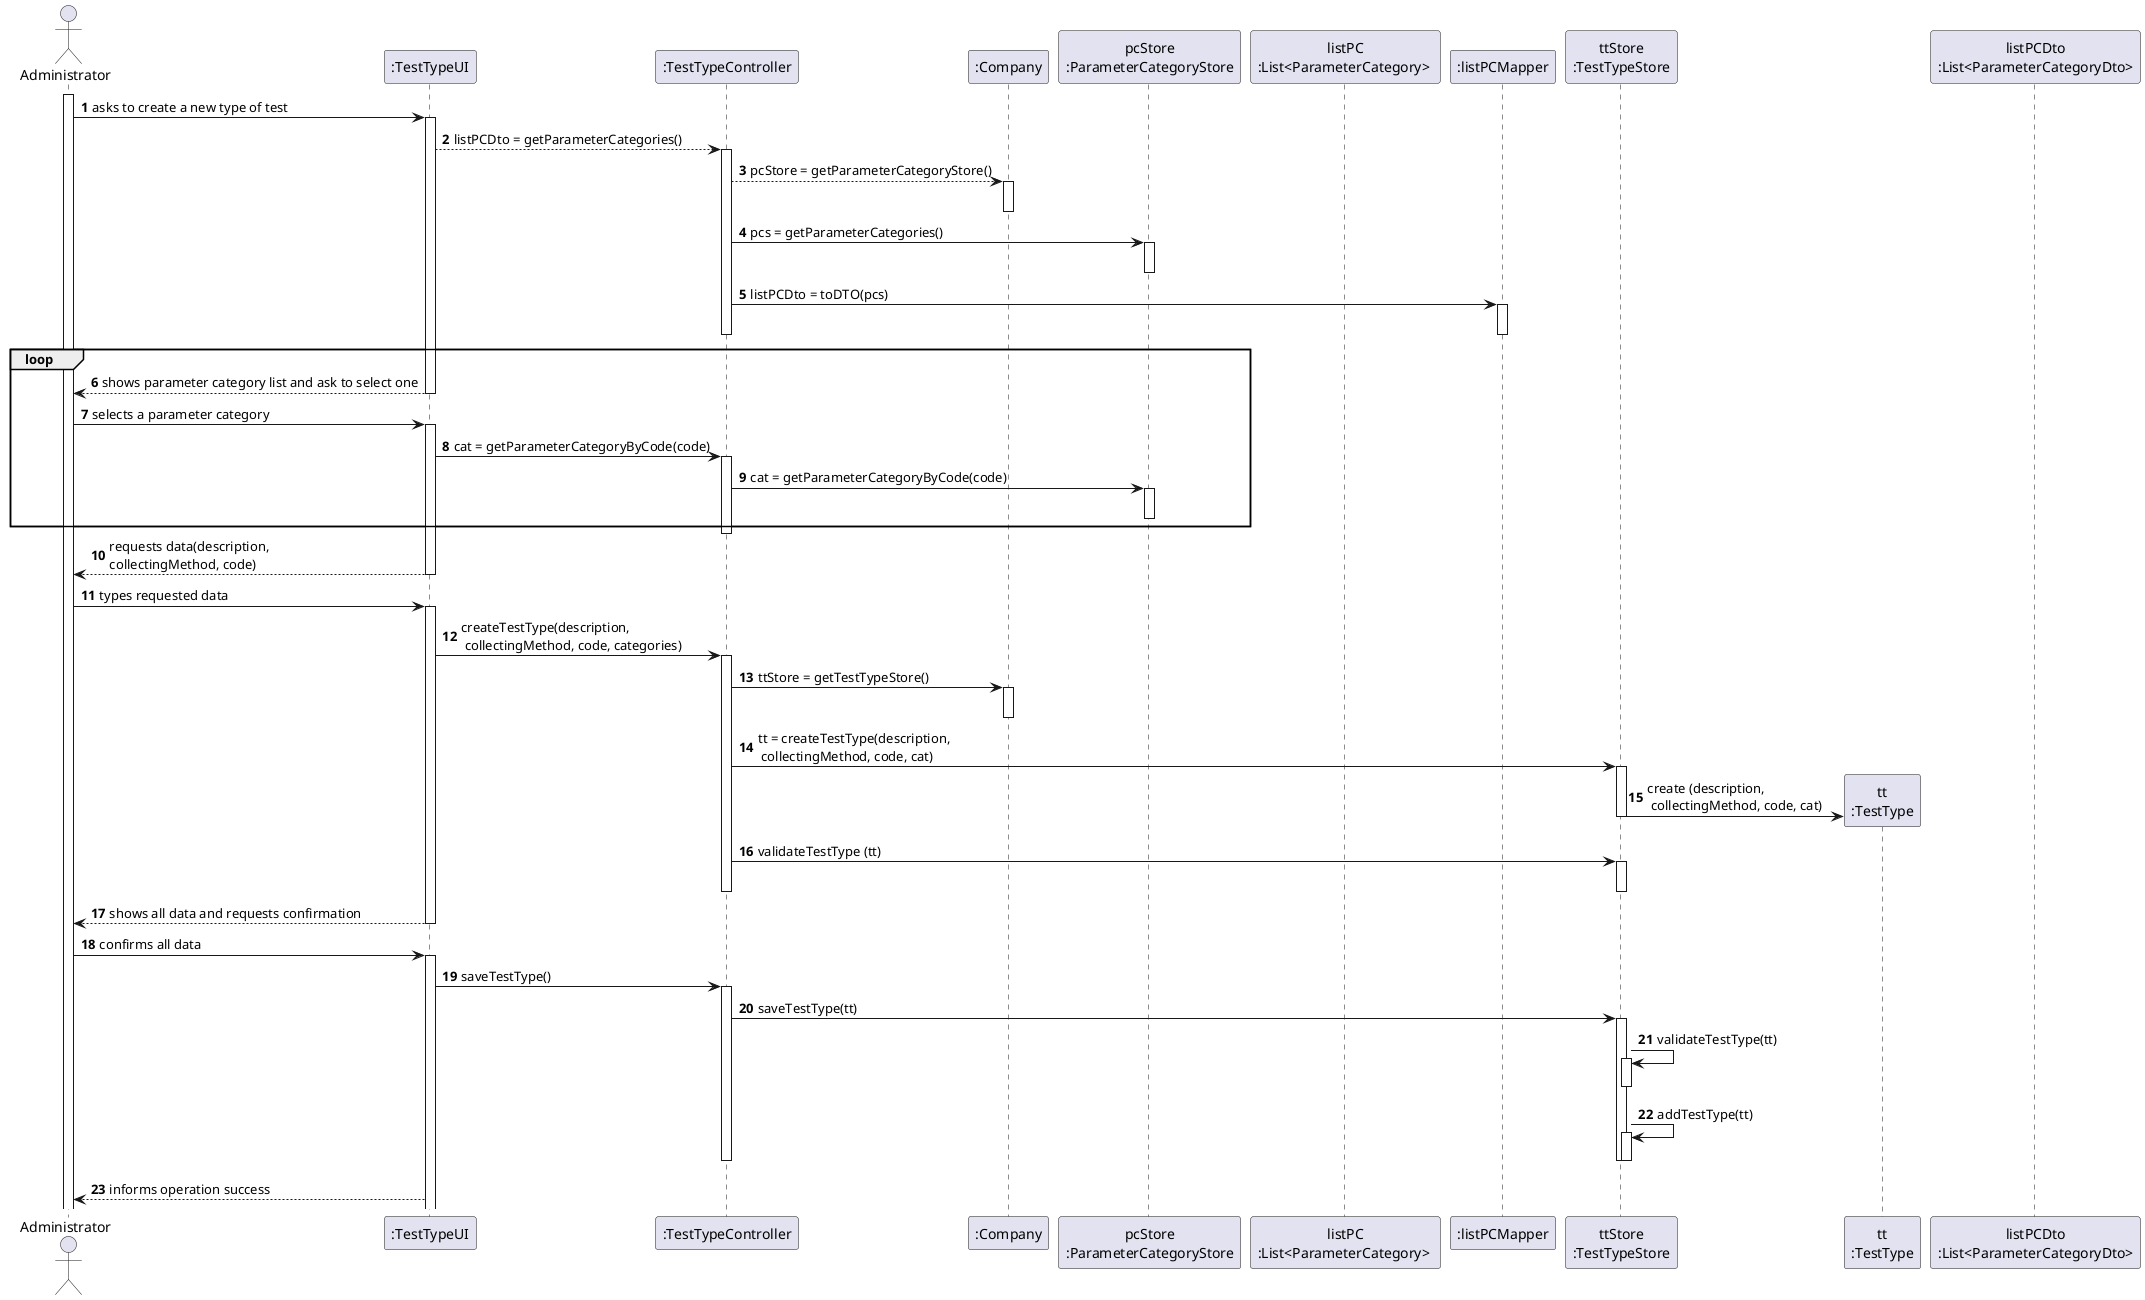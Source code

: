 @startuml
actor Administrator as Adm
participant ":TestTypeUI" as UI
participant ":TestTypeController" as TTC
participant ":Company" as ML
participant "pcStore\n:ParameterCategoryStore" as PCS
participant "listPC\n:List<ParameterCategory> " as LPC
participant ":listPCMapper" as MAP
participant "ttStore\n:TestTypeStore" as TTS
participant "tt\n:TestType" as TT
participant "listPCDto\n:List<ParameterCategoryDto>" as DTO
autonumber


autonumber


activate Adm
Adm -> UI: asks to create a new type of test
activate UI
UI --> TTC: listPCDto = getParameterCategories()
activate TTC
TTC --> ML: pcStore = getParameterCategoryStore()
activate ML
deactivate ML
TTC -> PCS: pcs = getParameterCategories()
activate PCS
deactivate PCS
TTC -> MAP: listPCDto = toDTO(pcs)
activate MAP
deactivate MAP
deactivate TTC
loop
UI --> Adm: shows parameter category list and ask to select one
deactivate ML
deactivate UI


Adm -> UI: selects a parameter category
activate UI
UI -> TTC: cat = getParameterCategoryByCode(code)
activate TTC
TTC -> PCS: cat = getParameterCategoryByCode(code)
activate PCS
deactivate PCS
end

deactivate TTC
UI --> Adm: requests data(description, \ncollectingMethod, code)
deactivate UI


Adm -> UI: types requested data
activate UI
UI -> TTC: createTestType(description, \n collectingMethod, code, categories)
activate TTC
TTC -> ML: ttStore = getTestTypeStore()
activate ML
deactivate ML
TTC -> TTS: tt = createTestType(description, \n collectingMethod, code, cat)
activate TTS
TTS -> TT**: create (description, \n collectingMethod, code, cat)
deactivate TTS
TTC -> TTS: validateTestType (tt)
activate TTS
deactivate TTS
deactivate TTC
UI --> Adm: shows all data and requests confirmation
deactivate UI


Adm -> UI: confirms all data
activate UI
UI -> TTC: saveTestType()
activate TTC
TTC -> TTS: saveTestType(tt)
activate TTS
TTS -> TTS: validateTestType(tt)
activate TTS
deactivate TTS
TTS -> TTS: addTestType(tt)
activate TTS
deactivate TTS
deactivate TTC
deactivate TTS
UI --> Adm: informs operation success



@enduml